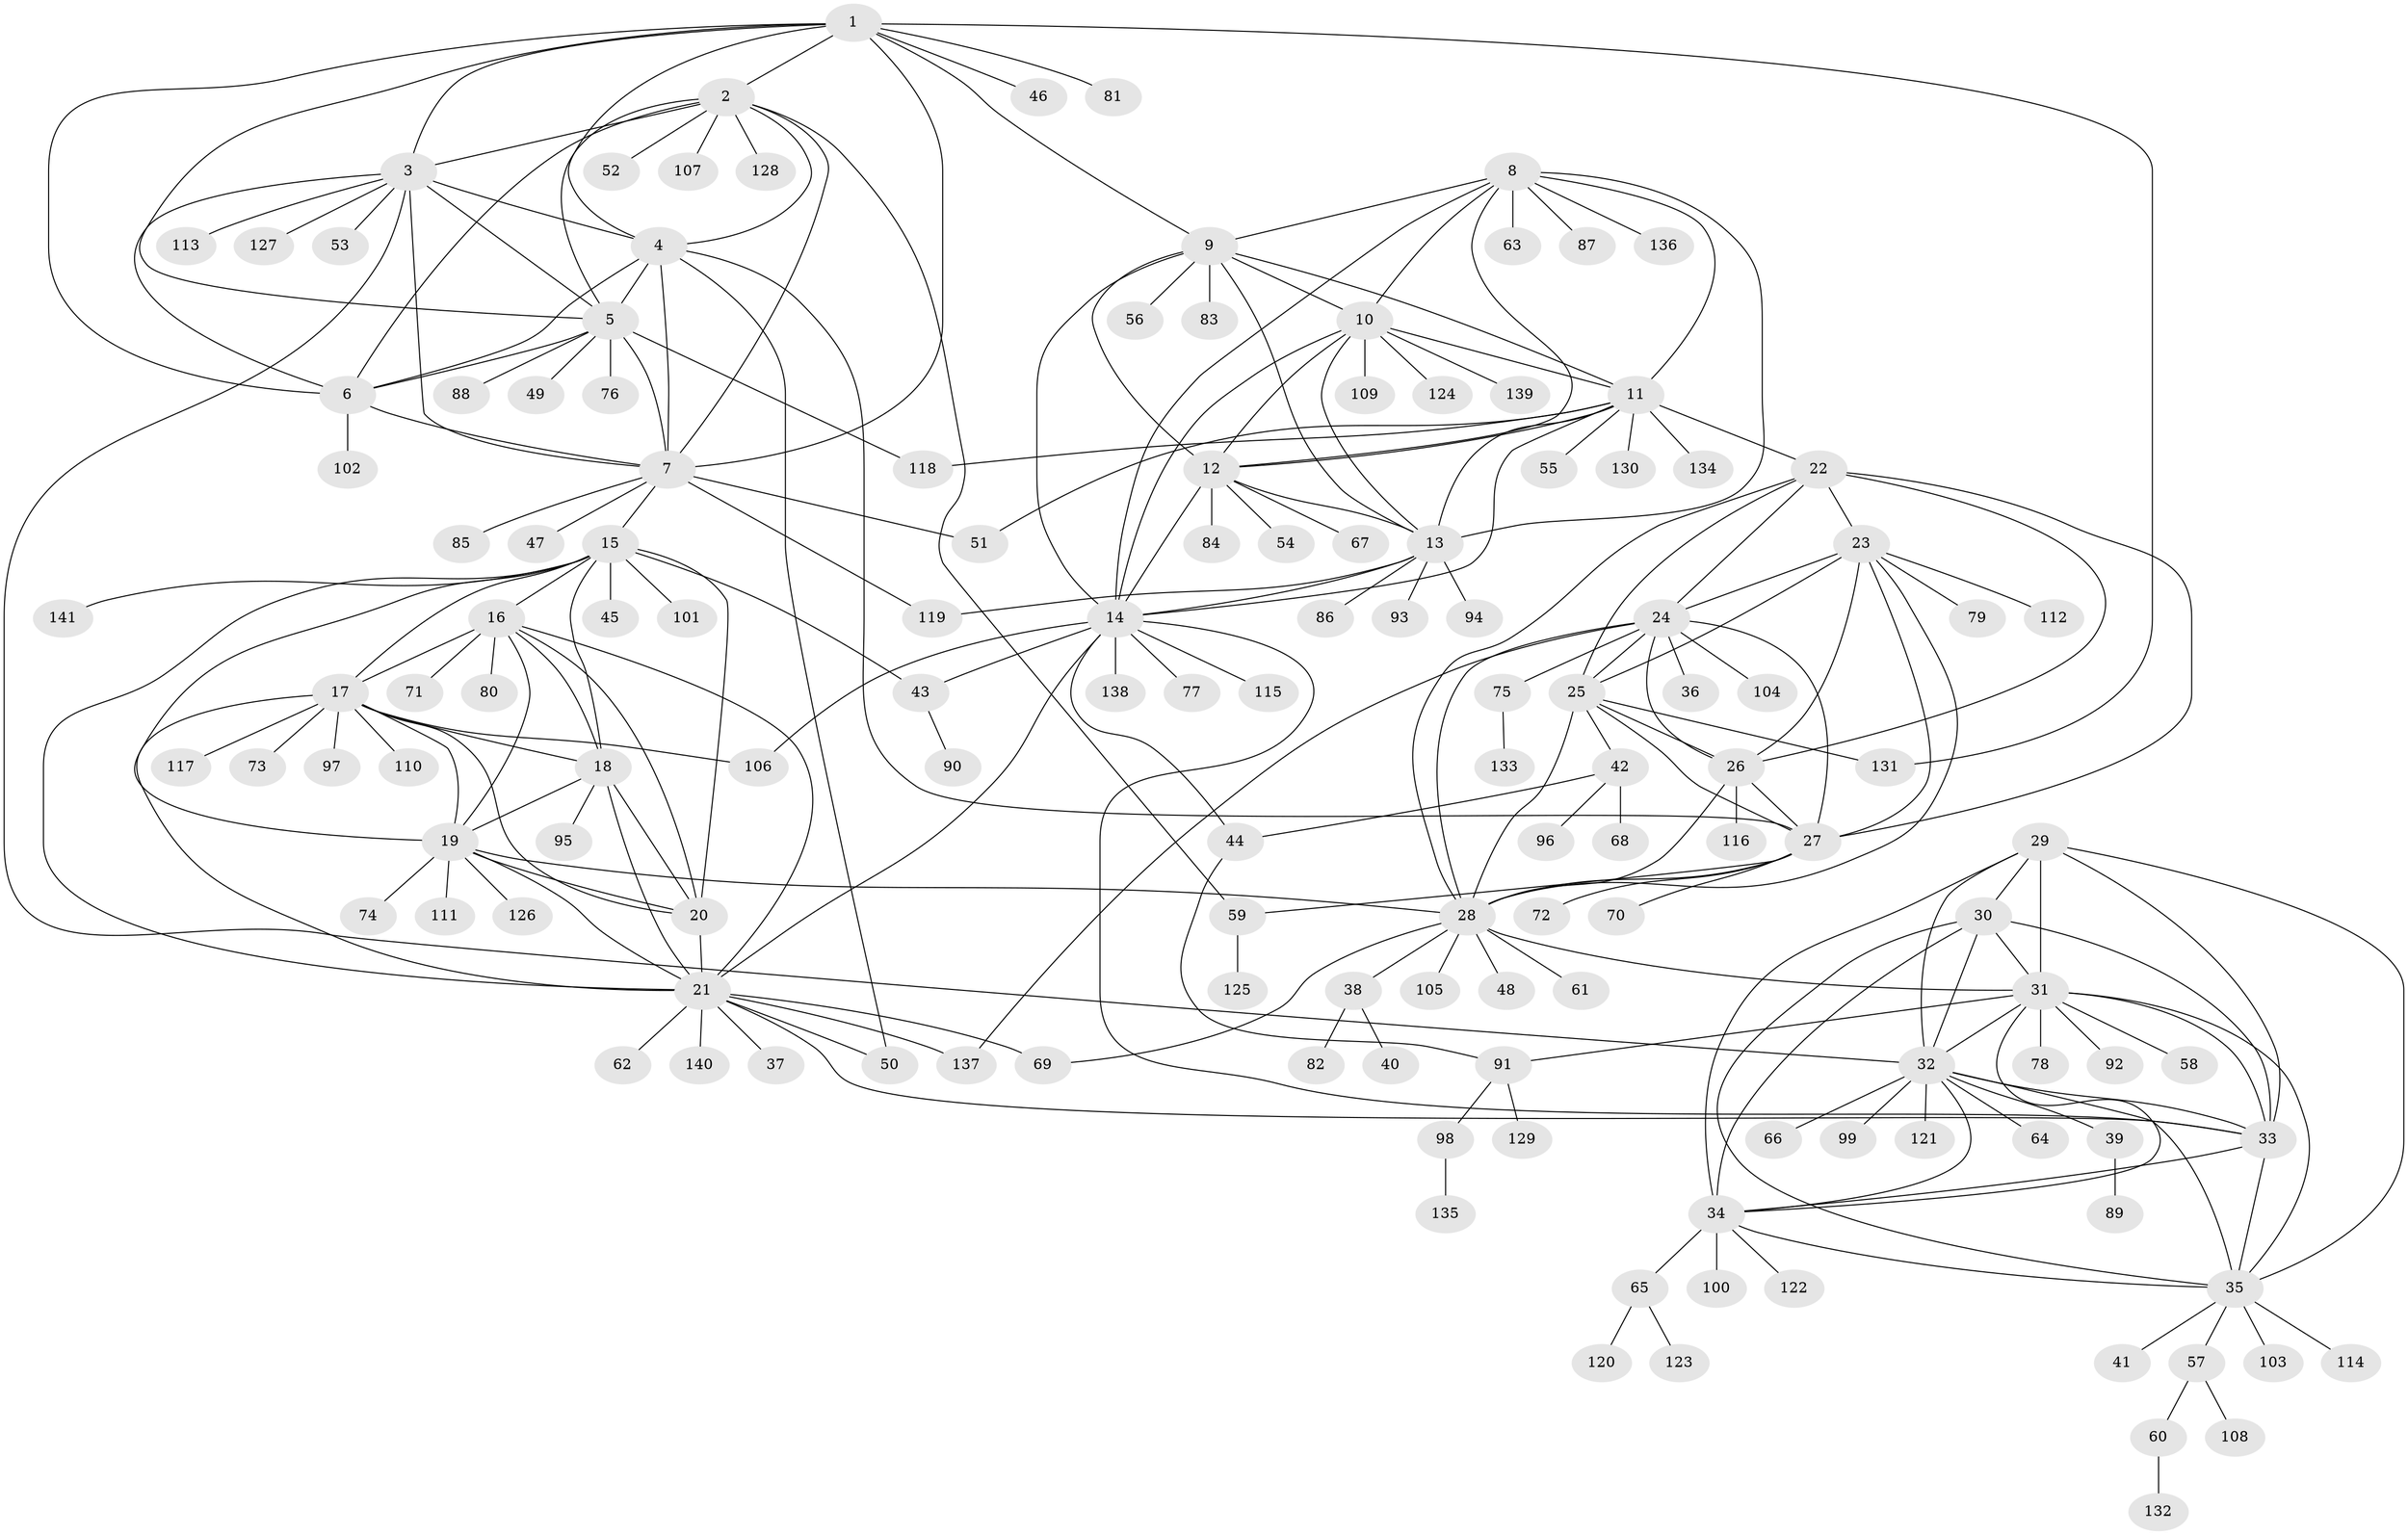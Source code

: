 // Generated by graph-tools (version 1.1) at 2025/54/03/09/25 04:54:44]
// undirected, 141 vertices, 233 edges
graph export_dot {
graph [start="1"]
  node [color=gray90,style=filled];
  1;
  2;
  3;
  4;
  5;
  6;
  7;
  8;
  9;
  10;
  11;
  12;
  13;
  14;
  15;
  16;
  17;
  18;
  19;
  20;
  21;
  22;
  23;
  24;
  25;
  26;
  27;
  28;
  29;
  30;
  31;
  32;
  33;
  34;
  35;
  36;
  37;
  38;
  39;
  40;
  41;
  42;
  43;
  44;
  45;
  46;
  47;
  48;
  49;
  50;
  51;
  52;
  53;
  54;
  55;
  56;
  57;
  58;
  59;
  60;
  61;
  62;
  63;
  64;
  65;
  66;
  67;
  68;
  69;
  70;
  71;
  72;
  73;
  74;
  75;
  76;
  77;
  78;
  79;
  80;
  81;
  82;
  83;
  84;
  85;
  86;
  87;
  88;
  89;
  90;
  91;
  92;
  93;
  94;
  95;
  96;
  97;
  98;
  99;
  100;
  101;
  102;
  103;
  104;
  105;
  106;
  107;
  108;
  109;
  110;
  111;
  112;
  113;
  114;
  115;
  116;
  117;
  118;
  119;
  120;
  121;
  122;
  123;
  124;
  125;
  126;
  127;
  128;
  129;
  130;
  131;
  132;
  133;
  134;
  135;
  136;
  137;
  138;
  139;
  140;
  141;
  1 -- 2;
  1 -- 3;
  1 -- 4;
  1 -- 5;
  1 -- 6;
  1 -- 7;
  1 -- 9;
  1 -- 46;
  1 -- 81;
  1 -- 131;
  2 -- 3;
  2 -- 4;
  2 -- 5;
  2 -- 6;
  2 -- 7;
  2 -- 52;
  2 -- 59;
  2 -- 107;
  2 -- 128;
  3 -- 4;
  3 -- 5;
  3 -- 6;
  3 -- 7;
  3 -- 32;
  3 -- 53;
  3 -- 113;
  3 -- 127;
  4 -- 5;
  4 -- 6;
  4 -- 7;
  4 -- 27;
  4 -- 50;
  5 -- 6;
  5 -- 7;
  5 -- 49;
  5 -- 76;
  5 -- 88;
  5 -- 118;
  6 -- 7;
  6 -- 102;
  7 -- 15;
  7 -- 47;
  7 -- 51;
  7 -- 85;
  7 -- 119;
  8 -- 9;
  8 -- 10;
  8 -- 11;
  8 -- 12;
  8 -- 13;
  8 -- 14;
  8 -- 63;
  8 -- 87;
  8 -- 136;
  9 -- 10;
  9 -- 11;
  9 -- 12;
  9 -- 13;
  9 -- 14;
  9 -- 56;
  9 -- 83;
  10 -- 11;
  10 -- 12;
  10 -- 13;
  10 -- 14;
  10 -- 109;
  10 -- 124;
  10 -- 139;
  11 -- 12;
  11 -- 13;
  11 -- 14;
  11 -- 22;
  11 -- 51;
  11 -- 55;
  11 -- 118;
  11 -- 130;
  11 -- 134;
  12 -- 13;
  12 -- 14;
  12 -- 54;
  12 -- 67;
  12 -- 84;
  13 -- 14;
  13 -- 86;
  13 -- 93;
  13 -- 94;
  13 -- 119;
  14 -- 21;
  14 -- 33;
  14 -- 43;
  14 -- 44;
  14 -- 77;
  14 -- 106;
  14 -- 115;
  14 -- 138;
  15 -- 16;
  15 -- 17;
  15 -- 18;
  15 -- 19;
  15 -- 20;
  15 -- 21;
  15 -- 43;
  15 -- 45;
  15 -- 101;
  15 -- 141;
  16 -- 17;
  16 -- 18;
  16 -- 19;
  16 -- 20;
  16 -- 21;
  16 -- 71;
  16 -- 80;
  17 -- 18;
  17 -- 19;
  17 -- 20;
  17 -- 21;
  17 -- 73;
  17 -- 97;
  17 -- 106;
  17 -- 110;
  17 -- 117;
  18 -- 19;
  18 -- 20;
  18 -- 21;
  18 -- 95;
  19 -- 20;
  19 -- 21;
  19 -- 28;
  19 -- 74;
  19 -- 111;
  19 -- 126;
  20 -- 21;
  21 -- 33;
  21 -- 37;
  21 -- 50;
  21 -- 62;
  21 -- 69;
  21 -- 137;
  21 -- 140;
  22 -- 23;
  22 -- 24;
  22 -- 25;
  22 -- 26;
  22 -- 27;
  22 -- 28;
  23 -- 24;
  23 -- 25;
  23 -- 26;
  23 -- 27;
  23 -- 28;
  23 -- 79;
  23 -- 112;
  24 -- 25;
  24 -- 26;
  24 -- 27;
  24 -- 28;
  24 -- 36;
  24 -- 75;
  24 -- 104;
  24 -- 137;
  25 -- 26;
  25 -- 27;
  25 -- 28;
  25 -- 42;
  25 -- 131;
  26 -- 27;
  26 -- 28;
  26 -- 116;
  27 -- 28;
  27 -- 59;
  27 -- 70;
  27 -- 72;
  28 -- 31;
  28 -- 38;
  28 -- 48;
  28 -- 61;
  28 -- 69;
  28 -- 105;
  29 -- 30;
  29 -- 31;
  29 -- 32;
  29 -- 33;
  29 -- 34;
  29 -- 35;
  30 -- 31;
  30 -- 32;
  30 -- 33;
  30 -- 34;
  30 -- 35;
  31 -- 32;
  31 -- 33;
  31 -- 34;
  31 -- 35;
  31 -- 58;
  31 -- 78;
  31 -- 91;
  31 -- 92;
  32 -- 33;
  32 -- 34;
  32 -- 35;
  32 -- 39;
  32 -- 64;
  32 -- 66;
  32 -- 99;
  32 -- 121;
  33 -- 34;
  33 -- 35;
  34 -- 35;
  34 -- 65;
  34 -- 100;
  34 -- 122;
  35 -- 41;
  35 -- 57;
  35 -- 103;
  35 -- 114;
  38 -- 40;
  38 -- 82;
  39 -- 89;
  42 -- 44;
  42 -- 68;
  42 -- 96;
  43 -- 90;
  44 -- 91;
  57 -- 60;
  57 -- 108;
  59 -- 125;
  60 -- 132;
  65 -- 120;
  65 -- 123;
  75 -- 133;
  91 -- 98;
  91 -- 129;
  98 -- 135;
}
